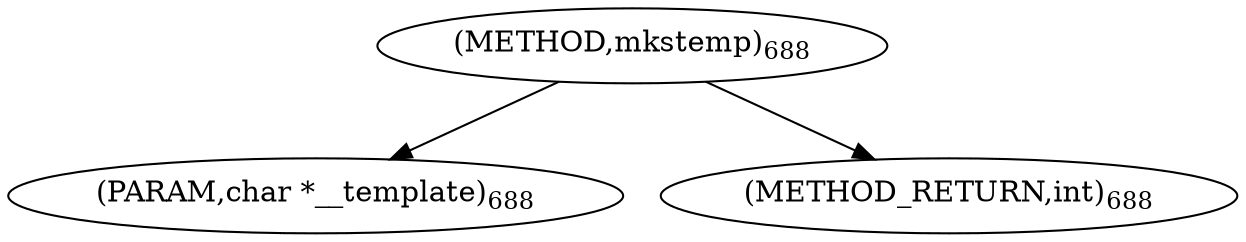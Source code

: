 digraph "mkstemp" {  
"45489" [label = <(METHOD,mkstemp)<SUB>688</SUB>> ]
"45490" [label = <(PARAM,char *__template)<SUB>688</SUB>> ]
"45491" [label = <(METHOD_RETURN,int)<SUB>688</SUB>> ]
  "45489" -> "45490" 
  "45489" -> "45491" 
}
